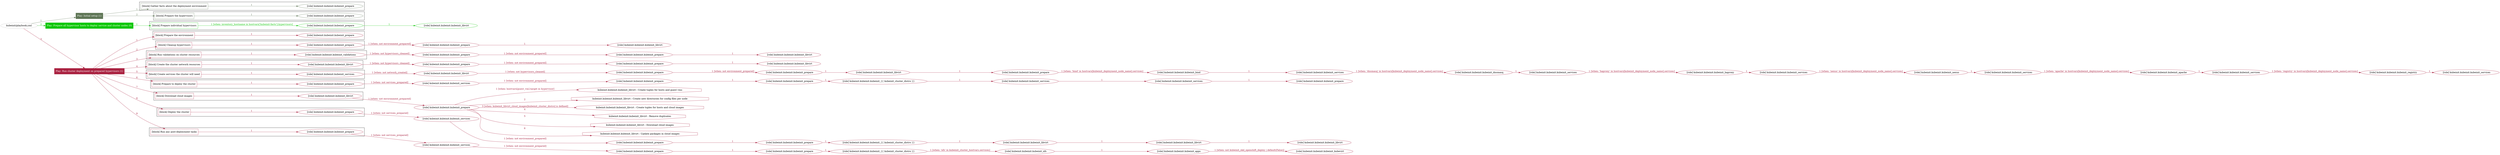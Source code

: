 digraph {
	graph [concentrate=true ordering=in rankdir=LR ratio=fill]
	edge [esep=5 sep=10]
	"kubeinit/playbook.yml" [id=root_node style=dotted]
	play_59057ebf [label="Play: Initial setup (1)" color="#5f7656" fontcolor="#ffffff" id=play_59057ebf shape=box style=filled tooltip=localhost]
	"kubeinit/playbook.yml" -> play_59057ebf [label="1 " color="#5f7656" fontcolor="#5f7656" id=edge_b4f85ab1 labeltooltip="1 " tooltip="1 "]
	subgraph "kubeinit.kubeinit.kubeinit_prepare" {
		role_c3fdfe55 [label="[role] kubeinit.kubeinit.kubeinit_prepare" color="#5f7656" id=role_c3fdfe55 tooltip="kubeinit.kubeinit.kubeinit_prepare"]
	}
	subgraph "kubeinit.kubeinit.kubeinit_prepare" {
		role_98cf28a0 [label="[role] kubeinit.kubeinit.kubeinit_prepare" color="#5f7656" id=role_98cf28a0 tooltip="kubeinit.kubeinit.kubeinit_prepare"]
	}
	subgraph "Play: Initial setup (1)" {
		play_59057ebf -> block_d21e2be9 [label=1 color="#5f7656" fontcolor="#5f7656" id=edge_a2351e40 labeltooltip=1 tooltip=1]
		subgraph cluster_block_d21e2be9 {
			block_d21e2be9 [label="[block] Gather facts about the deployment environment" color="#5f7656" id=block_d21e2be9 labeltooltip="Gather facts about the deployment environment" shape=box tooltip="Gather facts about the deployment environment"]
			block_d21e2be9 -> role_c3fdfe55 [label="1 " color="#5f7656" fontcolor="#5f7656" id=edge_4bd26a23 labeltooltip="1 " tooltip="1 "]
		}
		play_59057ebf -> block_002cd823 [label=2 color="#5f7656" fontcolor="#5f7656" id=edge_492abda7 labeltooltip=2 tooltip=2]
		subgraph cluster_block_002cd823 {
			block_002cd823 [label="[block] Prepare the hypervisors" color="#5f7656" id=block_002cd823 labeltooltip="Prepare the hypervisors" shape=box tooltip="Prepare the hypervisors"]
			block_002cd823 -> role_98cf28a0 [label="1 " color="#5f7656" fontcolor="#5f7656" id=edge_f8559cd3 labeltooltip="1 " tooltip="1 "]
		}
	}
	play_456656ed [label="Play: Prepare all hypervisor hosts to deploy service and cluster nodes (0)" color="#0cc705" fontcolor="#ffffff" id=play_456656ed shape=box style=filled tooltip="Play: Prepare all hypervisor hosts to deploy service and cluster nodes (0)"]
	"kubeinit/playbook.yml" -> play_456656ed [label="2 " color="#0cc705" fontcolor="#0cc705" id=edge_4c6297e8 labeltooltip="2 " tooltip="2 "]
	subgraph "kubeinit.kubeinit.kubeinit_libvirt" {
		role_98e31e5a [label="[role] kubeinit.kubeinit.kubeinit_libvirt" color="#0cc705" id=role_98e31e5a tooltip="kubeinit.kubeinit.kubeinit_libvirt"]
	}
	subgraph "kubeinit.kubeinit.kubeinit_prepare" {
		role_e48abd2e [label="[role] kubeinit.kubeinit.kubeinit_prepare" color="#0cc705" id=role_e48abd2e tooltip="kubeinit.kubeinit.kubeinit_prepare"]
		role_e48abd2e -> role_98e31e5a [label="1 " color="#0cc705" fontcolor="#0cc705" id=edge_72661e7b labeltooltip="1 " tooltip="1 "]
	}
	subgraph "Play: Prepare all hypervisor hosts to deploy service and cluster nodes (0)" {
		play_456656ed -> block_7e531897 [label=1 color="#0cc705" fontcolor="#0cc705" id=edge_dd99108b labeltooltip=1 tooltip=1]
		subgraph cluster_block_7e531897 {
			block_7e531897 [label="[block] Prepare individual hypervisors" color="#0cc705" id=block_7e531897 labeltooltip="Prepare individual hypervisors" shape=box tooltip="Prepare individual hypervisors"]
			block_7e531897 -> role_e48abd2e [label="1 [when: inventory_hostname in hostvars['kubeinit-facts'].hypervisors]" color="#0cc705" fontcolor="#0cc705" id=edge_e0591c2c labeltooltip="1 [when: inventory_hostname in hostvars['kubeinit-facts'].hypervisors]" tooltip="1 [when: inventory_hostname in hostvars['kubeinit-facts'].hypervisors]"]
		}
	}
	play_e45eb6c3 [label="Play: Run cluster deployment on prepared hypervisors (1)" color="#aa2241" fontcolor="#ffffff" id=play_e45eb6c3 shape=box style=filled tooltip=localhost]
	"kubeinit/playbook.yml" -> play_e45eb6c3 [label="3 " color="#aa2241" fontcolor="#aa2241" id=edge_5399330f labeltooltip="3 " tooltip="3 "]
	subgraph "kubeinit.kubeinit.kubeinit_prepare" {
		role_03c68fd7 [label="[role] kubeinit.kubeinit.kubeinit_prepare" color="#aa2241" id=role_03c68fd7 tooltip="kubeinit.kubeinit.kubeinit_prepare"]
	}
	subgraph "kubeinit.kubeinit.kubeinit_libvirt" {
		role_e5306390 [label="[role] kubeinit.kubeinit.kubeinit_libvirt" color="#aa2241" id=role_e5306390 tooltip="kubeinit.kubeinit.kubeinit_libvirt"]
	}
	subgraph "kubeinit.kubeinit.kubeinit_prepare" {
		role_0408d9f1 [label="[role] kubeinit.kubeinit.kubeinit_prepare" color="#aa2241" id=role_0408d9f1 tooltip="kubeinit.kubeinit.kubeinit_prepare"]
		role_0408d9f1 -> role_e5306390 [label="1 " color="#aa2241" fontcolor="#aa2241" id=edge_27c0e474 labeltooltip="1 " tooltip="1 "]
	}
	subgraph "kubeinit.kubeinit.kubeinit_prepare" {
		role_66bfd951 [label="[role] kubeinit.kubeinit.kubeinit_prepare" color="#aa2241" id=role_66bfd951 tooltip="kubeinit.kubeinit.kubeinit_prepare"]
		role_66bfd951 -> role_0408d9f1 [label="1 [when: not environment_prepared]" color="#aa2241" fontcolor="#aa2241" id=edge_8a96b5c4 labeltooltip="1 [when: not environment_prepared]" tooltip="1 [when: not environment_prepared]"]
	}
	subgraph "kubeinit.kubeinit.kubeinit_libvirt" {
		role_06d14d49 [label="[role] kubeinit.kubeinit.kubeinit_libvirt" color="#aa2241" id=role_06d14d49 tooltip="kubeinit.kubeinit.kubeinit_libvirt"]
	}
	subgraph "kubeinit.kubeinit.kubeinit_prepare" {
		role_038f5892 [label="[role] kubeinit.kubeinit.kubeinit_prepare" color="#aa2241" id=role_038f5892 tooltip="kubeinit.kubeinit.kubeinit_prepare"]
		role_038f5892 -> role_06d14d49 [label="1 " color="#aa2241" fontcolor="#aa2241" id=edge_0caf6c2c labeltooltip="1 " tooltip="1 "]
	}
	subgraph "kubeinit.kubeinit.kubeinit_prepare" {
		role_932740f6 [label="[role] kubeinit.kubeinit.kubeinit_prepare" color="#aa2241" id=role_932740f6 tooltip="kubeinit.kubeinit.kubeinit_prepare"]
		role_932740f6 -> role_038f5892 [label="1 [when: not environment_prepared]" color="#aa2241" fontcolor="#aa2241" id=edge_e3d33d8d labeltooltip="1 [when: not environment_prepared]" tooltip="1 [when: not environment_prepared]"]
	}
	subgraph "kubeinit.kubeinit.kubeinit_validations" {
		role_cd71f0db [label="[role] kubeinit.kubeinit.kubeinit_validations" color="#aa2241" id=role_cd71f0db tooltip="kubeinit.kubeinit.kubeinit_validations"]
		role_cd71f0db -> role_932740f6 [label="1 [when: not hypervisors_cleaned]" color="#aa2241" fontcolor="#aa2241" id=edge_715cf6b7 labeltooltip="1 [when: not hypervisors_cleaned]" tooltip="1 [when: not hypervisors_cleaned]"]
	}
	subgraph "kubeinit.kubeinit.kubeinit_libvirt" {
		role_8efd08b0 [label="[role] kubeinit.kubeinit.kubeinit_libvirt" color="#aa2241" id=role_8efd08b0 tooltip="kubeinit.kubeinit.kubeinit_libvirt"]
	}
	subgraph "kubeinit.kubeinit.kubeinit_prepare" {
		role_a42570db [label="[role] kubeinit.kubeinit.kubeinit_prepare" color="#aa2241" id=role_a42570db tooltip="kubeinit.kubeinit.kubeinit_prepare"]
		role_a42570db -> role_8efd08b0 [label="1 " color="#aa2241" fontcolor="#aa2241" id=edge_748cdadd labeltooltip="1 " tooltip="1 "]
	}
	subgraph "kubeinit.kubeinit.kubeinit_prepare" {
		role_6ae17876 [label="[role] kubeinit.kubeinit.kubeinit_prepare" color="#aa2241" id=role_6ae17876 tooltip="kubeinit.kubeinit.kubeinit_prepare"]
		role_6ae17876 -> role_a42570db [label="1 [when: not environment_prepared]" color="#aa2241" fontcolor="#aa2241" id=edge_18194d9e labeltooltip="1 [when: not environment_prepared]" tooltip="1 [when: not environment_prepared]"]
	}
	subgraph "kubeinit.kubeinit.kubeinit_libvirt" {
		role_8176621a [label="[role] kubeinit.kubeinit.kubeinit_libvirt" color="#aa2241" id=role_8176621a tooltip="kubeinit.kubeinit.kubeinit_libvirt"]
		role_8176621a -> role_6ae17876 [label="1 [when: not hypervisors_cleaned]" color="#aa2241" fontcolor="#aa2241" id=edge_4f2de981 labeltooltip="1 [when: not hypervisors_cleaned]" tooltip="1 [when: not hypervisors_cleaned]"]
	}
	subgraph "kubeinit.kubeinit.kubeinit_services" {
		role_6b28eb60 [label="[role] kubeinit.kubeinit.kubeinit_services" color="#aa2241" id=role_6b28eb60 tooltip="kubeinit.kubeinit.kubeinit_services"]
	}
	subgraph "kubeinit.kubeinit.kubeinit_registry" {
		role_cbe81c1c [label="[role] kubeinit.kubeinit.kubeinit_registry" color="#aa2241" id=role_cbe81c1c tooltip="kubeinit.kubeinit.kubeinit_registry"]
		role_cbe81c1c -> role_6b28eb60 [label="1 " color="#aa2241" fontcolor="#aa2241" id=edge_b68e8360 labeltooltip="1 " tooltip="1 "]
	}
	subgraph "kubeinit.kubeinit.kubeinit_services" {
		role_7f561c7d [label="[role] kubeinit.kubeinit.kubeinit_services" color="#aa2241" id=role_7f561c7d tooltip="kubeinit.kubeinit.kubeinit_services"]
		role_7f561c7d -> role_cbe81c1c [label="1 [when: 'registry' in hostvars[kubeinit_deployment_node_name].services]" color="#aa2241" fontcolor="#aa2241" id=edge_19ab8bf0 labeltooltip="1 [when: 'registry' in hostvars[kubeinit_deployment_node_name].services]" tooltip="1 [when: 'registry' in hostvars[kubeinit_deployment_node_name].services]"]
	}
	subgraph "kubeinit.kubeinit.kubeinit_apache" {
		role_f188bdea [label="[role] kubeinit.kubeinit.kubeinit_apache" color="#aa2241" id=role_f188bdea tooltip="kubeinit.kubeinit.kubeinit_apache"]
		role_f188bdea -> role_7f561c7d [label="1 " color="#aa2241" fontcolor="#aa2241" id=edge_c471fcef labeltooltip="1 " tooltip="1 "]
	}
	subgraph "kubeinit.kubeinit.kubeinit_services" {
		role_fcee69a3 [label="[role] kubeinit.kubeinit.kubeinit_services" color="#aa2241" id=role_fcee69a3 tooltip="kubeinit.kubeinit.kubeinit_services"]
		role_fcee69a3 -> role_f188bdea [label="1 [when: 'apache' in hostvars[kubeinit_deployment_node_name].services]" color="#aa2241" fontcolor="#aa2241" id=edge_4df0289f labeltooltip="1 [when: 'apache' in hostvars[kubeinit_deployment_node_name].services]" tooltip="1 [when: 'apache' in hostvars[kubeinit_deployment_node_name].services]"]
	}
	subgraph "kubeinit.kubeinit.kubeinit_nexus" {
		role_9509dc6f [label="[role] kubeinit.kubeinit.kubeinit_nexus" color="#aa2241" id=role_9509dc6f tooltip="kubeinit.kubeinit.kubeinit_nexus"]
		role_9509dc6f -> role_fcee69a3 [label="1 " color="#aa2241" fontcolor="#aa2241" id=edge_798c8211 labeltooltip="1 " tooltip="1 "]
	}
	subgraph "kubeinit.kubeinit.kubeinit_services" {
		role_c7b17100 [label="[role] kubeinit.kubeinit.kubeinit_services" color="#aa2241" id=role_c7b17100 tooltip="kubeinit.kubeinit.kubeinit_services"]
		role_c7b17100 -> role_9509dc6f [label="1 [when: 'nexus' in hostvars[kubeinit_deployment_node_name].services]" color="#aa2241" fontcolor="#aa2241" id=edge_0faa8902 labeltooltip="1 [when: 'nexus' in hostvars[kubeinit_deployment_node_name].services]" tooltip="1 [when: 'nexus' in hostvars[kubeinit_deployment_node_name].services]"]
	}
	subgraph "kubeinit.kubeinit.kubeinit_haproxy" {
		role_7b0e496d [label="[role] kubeinit.kubeinit.kubeinit_haproxy" color="#aa2241" id=role_7b0e496d tooltip="kubeinit.kubeinit.kubeinit_haproxy"]
		role_7b0e496d -> role_c7b17100 [label="1 " color="#aa2241" fontcolor="#aa2241" id=edge_336b9db6 labeltooltip="1 " tooltip="1 "]
	}
	subgraph "kubeinit.kubeinit.kubeinit_services" {
		role_1f419dfa [label="[role] kubeinit.kubeinit.kubeinit_services" color="#aa2241" id=role_1f419dfa tooltip="kubeinit.kubeinit.kubeinit_services"]
		role_1f419dfa -> role_7b0e496d [label="1 [when: 'haproxy' in hostvars[kubeinit_deployment_node_name].services]" color="#aa2241" fontcolor="#aa2241" id=edge_880efa86 labeltooltip="1 [when: 'haproxy' in hostvars[kubeinit_deployment_node_name].services]" tooltip="1 [when: 'haproxy' in hostvars[kubeinit_deployment_node_name].services]"]
	}
	subgraph "kubeinit.kubeinit.kubeinit_dnsmasq" {
		role_5be1513e [label="[role] kubeinit.kubeinit.kubeinit_dnsmasq" color="#aa2241" id=role_5be1513e tooltip="kubeinit.kubeinit.kubeinit_dnsmasq"]
		role_5be1513e -> role_1f419dfa [label="1 " color="#aa2241" fontcolor="#aa2241" id=edge_bba7841f labeltooltip="1 " tooltip="1 "]
	}
	subgraph "kubeinit.kubeinit.kubeinit_services" {
		role_543d1b2b [label="[role] kubeinit.kubeinit.kubeinit_services" color="#aa2241" id=role_543d1b2b tooltip="kubeinit.kubeinit.kubeinit_services"]
		role_543d1b2b -> role_5be1513e [label="1 [when: 'dnsmasq' in hostvars[kubeinit_deployment_node_name].services]" color="#aa2241" fontcolor="#aa2241" id=edge_6bde031a labeltooltip="1 [when: 'dnsmasq' in hostvars[kubeinit_deployment_node_name].services]" tooltip="1 [when: 'dnsmasq' in hostvars[kubeinit_deployment_node_name].services]"]
	}
	subgraph "kubeinit.kubeinit.kubeinit_bind" {
		role_a00d292d [label="[role] kubeinit.kubeinit.kubeinit_bind" color="#aa2241" id=role_a00d292d tooltip="kubeinit.kubeinit.kubeinit_bind"]
		role_a00d292d -> role_543d1b2b [label="1 " color="#aa2241" fontcolor="#aa2241" id=edge_dba18ef1 labeltooltip="1 " tooltip="1 "]
	}
	subgraph "kubeinit.kubeinit.kubeinit_prepare" {
		role_aa0f59a5 [label="[role] kubeinit.kubeinit.kubeinit_prepare" color="#aa2241" id=role_aa0f59a5 tooltip="kubeinit.kubeinit.kubeinit_prepare"]
		role_aa0f59a5 -> role_a00d292d [label="1 [when: 'bind' in hostvars[kubeinit_deployment_node_name].services]" color="#aa2241" fontcolor="#aa2241" id=edge_7ac43094 labeltooltip="1 [when: 'bind' in hostvars[kubeinit_deployment_node_name].services]" tooltip="1 [when: 'bind' in hostvars[kubeinit_deployment_node_name].services]"]
	}
	subgraph "kubeinit.kubeinit.kubeinit_libvirt" {
		role_6bec2ab8 [label="[role] kubeinit.kubeinit.kubeinit_libvirt" color="#aa2241" id=role_6bec2ab8 tooltip="kubeinit.kubeinit.kubeinit_libvirt"]
		role_6bec2ab8 -> role_aa0f59a5 [label="1 " color="#aa2241" fontcolor="#aa2241" id=edge_ae81647b labeltooltip="1 " tooltip="1 "]
	}
	subgraph "kubeinit.kubeinit.kubeinit_prepare" {
		role_59fb8e4d [label="[role] kubeinit.kubeinit.kubeinit_prepare" color="#aa2241" id=role_59fb8e4d tooltip="kubeinit.kubeinit.kubeinit_prepare"]
		role_59fb8e4d -> role_6bec2ab8 [label="1 " color="#aa2241" fontcolor="#aa2241" id=edge_daa6fa08 labeltooltip="1 " tooltip="1 "]
	}
	subgraph "kubeinit.kubeinit.kubeinit_prepare" {
		role_1170e7a6 [label="[role] kubeinit.kubeinit.kubeinit_prepare" color="#aa2241" id=role_1170e7a6 tooltip="kubeinit.kubeinit.kubeinit_prepare"]
		role_1170e7a6 -> role_59fb8e4d [label="1 [when: not environment_prepared]" color="#aa2241" fontcolor="#aa2241" id=edge_be017629 labeltooltip="1 [when: not environment_prepared]" tooltip="1 [when: not environment_prepared]"]
	}
	subgraph "kubeinit.kubeinit.kubeinit_libvirt" {
		role_5e504166 [label="[role] kubeinit.kubeinit.kubeinit_libvirt" color="#aa2241" id=role_5e504166 tooltip="kubeinit.kubeinit.kubeinit_libvirt"]
		role_5e504166 -> role_1170e7a6 [label="1 [when: not hypervisors_cleaned]" color="#aa2241" fontcolor="#aa2241" id=edge_ce67bf8a labeltooltip="1 [when: not hypervisors_cleaned]" tooltip="1 [when: not hypervisors_cleaned]"]
	}
	subgraph "kubeinit.kubeinit.kubeinit_services" {
		role_82d21343 [label="[role] kubeinit.kubeinit.kubeinit_services" color="#aa2241" id=role_82d21343 tooltip="kubeinit.kubeinit.kubeinit_services"]
		role_82d21343 -> role_5e504166 [label="1 [when: not network_created]" color="#aa2241" fontcolor="#aa2241" id=edge_804f7d59 labeltooltip="1 [when: not network_created]" tooltip="1 [when: not network_created]"]
	}
	subgraph "kubeinit.kubeinit.kubeinit_prepare" {
		role_4d19d968 [label="[role] kubeinit.kubeinit.kubeinit_prepare" color="#aa2241" id=role_4d19d968 tooltip="kubeinit.kubeinit.kubeinit_prepare"]
	}
	subgraph "kubeinit.kubeinit.kubeinit_services" {
		role_8d14a7c8 [label="[role] kubeinit.kubeinit.kubeinit_services" color="#aa2241" id=role_8d14a7c8 tooltip="kubeinit.kubeinit.kubeinit_services"]
		role_8d14a7c8 -> role_4d19d968 [label="1 " color="#aa2241" fontcolor="#aa2241" id=edge_0b018461 labeltooltip="1 " tooltip="1 "]
	}
	subgraph "kubeinit.kubeinit.kubeinit_services" {
		role_843eefb8 [label="[role] kubeinit.kubeinit.kubeinit_services" color="#aa2241" id=role_843eefb8 tooltip="kubeinit.kubeinit.kubeinit_services"]
		role_843eefb8 -> role_8d14a7c8 [label="1 " color="#aa2241" fontcolor="#aa2241" id=edge_a03e50b0 labeltooltip="1 " tooltip="1 "]
	}
	subgraph "kubeinit.kubeinit.kubeinit_{{ kubeinit_cluster_distro }}" {
		role_0a2901c6 [label="[role] kubeinit.kubeinit.kubeinit_{{ kubeinit_cluster_distro }}" color="#aa2241" id=role_0a2901c6 tooltip="kubeinit.kubeinit.kubeinit_{{ kubeinit_cluster_distro }}"]
		role_0a2901c6 -> role_843eefb8 [label="1 " color="#aa2241" fontcolor="#aa2241" id=edge_2750c214 labeltooltip="1 " tooltip="1 "]
	}
	subgraph "kubeinit.kubeinit.kubeinit_prepare" {
		role_dcfb0a10 [label="[role] kubeinit.kubeinit.kubeinit_prepare" color="#aa2241" id=role_dcfb0a10 tooltip="kubeinit.kubeinit.kubeinit_prepare"]
		role_dcfb0a10 -> role_0a2901c6 [label="1 " color="#aa2241" fontcolor="#aa2241" id=edge_33b73495 labeltooltip="1 " tooltip="1 "]
	}
	subgraph "kubeinit.kubeinit.kubeinit_prepare" {
		role_ba24f861 [label="[role] kubeinit.kubeinit.kubeinit_prepare" color="#aa2241" id=role_ba24f861 tooltip="kubeinit.kubeinit.kubeinit_prepare"]
		role_ba24f861 -> role_dcfb0a10 [label="1 " color="#aa2241" fontcolor="#aa2241" id=edge_96b0554d labeltooltip="1 " tooltip="1 "]
	}
	subgraph "kubeinit.kubeinit.kubeinit_services" {
		role_f87995e7 [label="[role] kubeinit.kubeinit.kubeinit_services" color="#aa2241" id=role_f87995e7 tooltip="kubeinit.kubeinit.kubeinit_services"]
		role_f87995e7 -> role_ba24f861 [label="1 [when: not environment_prepared]" color="#aa2241" fontcolor="#aa2241" id=edge_959eb448 labeltooltip="1 [when: not environment_prepared]" tooltip="1 [when: not environment_prepared]"]
	}
	subgraph "kubeinit.kubeinit.kubeinit_prepare" {
		role_39016b5e [label="[role] kubeinit.kubeinit.kubeinit_prepare" color="#aa2241" id=role_39016b5e tooltip="kubeinit.kubeinit.kubeinit_prepare"]
		role_39016b5e -> role_f87995e7 [label="1 [when: not services_prepared]" color="#aa2241" fontcolor="#aa2241" id=edge_582406c5 labeltooltip="1 [when: not services_prepared]" tooltip="1 [when: not services_prepared]"]
	}
	subgraph "kubeinit.kubeinit.kubeinit_prepare" {
		role_e43fa9a7 [label="[role] kubeinit.kubeinit.kubeinit_prepare" color="#aa2241" id=role_e43fa9a7 tooltip="kubeinit.kubeinit.kubeinit_prepare"]
		task_92155b6e [label="kubeinit.kubeinit.kubeinit_libvirt : Create tuples for hosts and guest vms" color="#aa2241" id=task_92155b6e shape=octagon tooltip="kubeinit.kubeinit.kubeinit_libvirt : Create tuples for hosts and guest vms"]
		role_e43fa9a7 -> task_92155b6e [label="1 [when: hostvars[guest_vm].target in hypervisor]" color="#aa2241" fontcolor="#aa2241" id=edge_3d565193 labeltooltip="1 [when: hostvars[guest_vm].target in hypervisor]" tooltip="1 [when: hostvars[guest_vm].target in hypervisor]"]
		task_4b0a70a5 [label="kubeinit.kubeinit.kubeinit_libvirt : Create new directories for config files per node" color="#aa2241" id=task_4b0a70a5 shape=octagon tooltip="kubeinit.kubeinit.kubeinit_libvirt : Create new directories for config files per node"]
		role_e43fa9a7 -> task_4b0a70a5 [label="2 " color="#aa2241" fontcolor="#aa2241" id=edge_95f427c2 labeltooltip="2 " tooltip="2 "]
		task_25b871ba [label="kubeinit.kubeinit.kubeinit_libvirt : Create tuples for hosts and cloud images" color="#aa2241" id=task_25b871ba shape=octagon tooltip="kubeinit.kubeinit.kubeinit_libvirt : Create tuples for hosts and cloud images"]
		role_e43fa9a7 -> task_25b871ba [label="3 [when: kubeinit_libvirt_cloud_images[kubeinit_cluster_distro] is defined]" color="#aa2241" fontcolor="#aa2241" id=edge_47afc0ae labeltooltip="3 [when: kubeinit_libvirt_cloud_images[kubeinit_cluster_distro] is defined]" tooltip="3 [when: kubeinit_libvirt_cloud_images[kubeinit_cluster_distro] is defined]"]
		task_1825fc25 [label="kubeinit.kubeinit.kubeinit_libvirt : Remove duplicates" color="#aa2241" id=task_1825fc25 shape=octagon tooltip="kubeinit.kubeinit.kubeinit_libvirt : Remove duplicates"]
		role_e43fa9a7 -> task_1825fc25 [label="4 " color="#aa2241" fontcolor="#aa2241" id=edge_31b33158 labeltooltip="4 " tooltip="4 "]
		task_20e4c8ac [label="kubeinit.kubeinit.kubeinit_libvirt : Download cloud images" color="#aa2241" id=task_20e4c8ac shape=octagon tooltip="kubeinit.kubeinit.kubeinit_libvirt : Download cloud images"]
		role_e43fa9a7 -> task_20e4c8ac [label="5 " color="#aa2241" fontcolor="#aa2241" id=edge_c7b3e81a labeltooltip="5 " tooltip="5 "]
		task_813c07cf [label="kubeinit.kubeinit.kubeinit_libvirt : Update packages in cloud images" color="#aa2241" id=task_813c07cf shape=octagon tooltip="kubeinit.kubeinit.kubeinit_libvirt : Update packages in cloud images"]
		role_e43fa9a7 -> task_813c07cf [label="6 " color="#aa2241" fontcolor="#aa2241" id=edge_9e3dec17 labeltooltip="6 " tooltip="6 "]
	}
	subgraph "kubeinit.kubeinit.kubeinit_libvirt" {
		role_8cd53f17 [label="[role] kubeinit.kubeinit.kubeinit_libvirt" color="#aa2241" id=role_8cd53f17 tooltip="kubeinit.kubeinit.kubeinit_libvirt"]
		role_8cd53f17 -> role_e43fa9a7 [label="1 [when: not environment_prepared]" color="#aa2241" fontcolor="#aa2241" id=edge_c69f0f6b labeltooltip="1 [when: not environment_prepared]" tooltip="1 [when: not environment_prepared]"]
	}
	subgraph "kubeinit.kubeinit.kubeinit_libvirt" {
		role_13880b3e [label="[role] kubeinit.kubeinit.kubeinit_libvirt" color="#aa2241" id=role_13880b3e tooltip="kubeinit.kubeinit.kubeinit_libvirt"]
	}
	subgraph "kubeinit.kubeinit.kubeinit_libvirt" {
		role_09c8d901 [label="[role] kubeinit.kubeinit.kubeinit_libvirt" color="#aa2241" id=role_09c8d901 tooltip="kubeinit.kubeinit.kubeinit_libvirt"]
		role_09c8d901 -> role_13880b3e [label="1 " color="#aa2241" fontcolor="#aa2241" id=edge_cf3f1c4e labeltooltip="1 " tooltip="1 "]
	}
	subgraph "kubeinit.kubeinit.kubeinit_libvirt" {
		role_a6e6b74c [label="[role] kubeinit.kubeinit.kubeinit_libvirt" color="#aa2241" id=role_a6e6b74c tooltip="kubeinit.kubeinit.kubeinit_libvirt"]
		role_a6e6b74c -> role_09c8d901 [label="1 " color="#aa2241" fontcolor="#aa2241" id=edge_37776a3b labeltooltip="1 " tooltip="1 "]
	}
	subgraph "kubeinit.kubeinit.kubeinit_{{ kubeinit_cluster_distro }}" {
		role_198072b2 [label="[role] kubeinit.kubeinit.kubeinit_{{ kubeinit_cluster_distro }}" color="#aa2241" id=role_198072b2 tooltip="kubeinit.kubeinit.kubeinit_{{ kubeinit_cluster_distro }}"]
		role_198072b2 -> role_a6e6b74c [label="1 " color="#aa2241" fontcolor="#aa2241" id=edge_d0b4e63c labeltooltip="1 " tooltip="1 "]
	}
	subgraph "kubeinit.kubeinit.kubeinit_prepare" {
		role_d75505bf [label="[role] kubeinit.kubeinit.kubeinit_prepare" color="#aa2241" id=role_d75505bf tooltip="kubeinit.kubeinit.kubeinit_prepare"]
		role_d75505bf -> role_198072b2 [label="1 " color="#aa2241" fontcolor="#aa2241" id=edge_651aeb8c labeltooltip="1 " tooltip="1 "]
	}
	subgraph "kubeinit.kubeinit.kubeinit_prepare" {
		role_bee16061 [label="[role] kubeinit.kubeinit.kubeinit_prepare" color="#aa2241" id=role_bee16061 tooltip="kubeinit.kubeinit.kubeinit_prepare"]
		role_bee16061 -> role_d75505bf [label="1 " color="#aa2241" fontcolor="#aa2241" id=edge_d289874f labeltooltip="1 " tooltip="1 "]
	}
	subgraph "kubeinit.kubeinit.kubeinit_services" {
		role_7acbc6e3 [label="[role] kubeinit.kubeinit.kubeinit_services" color="#aa2241" id=role_7acbc6e3 tooltip="kubeinit.kubeinit.kubeinit_services"]
		role_7acbc6e3 -> role_bee16061 [label="1 [when: not environment_prepared]" color="#aa2241" fontcolor="#aa2241" id=edge_44d32f72 labeltooltip="1 [when: not environment_prepared]" tooltip="1 [when: not environment_prepared]"]
	}
	subgraph "kubeinit.kubeinit.kubeinit_prepare" {
		role_4a296474 [label="[role] kubeinit.kubeinit.kubeinit_prepare" color="#aa2241" id=role_4a296474 tooltip="kubeinit.kubeinit.kubeinit_prepare"]
		role_4a296474 -> role_7acbc6e3 [label="1 [when: not services_prepared]" color="#aa2241" fontcolor="#aa2241" id=edge_b23710df labeltooltip="1 [when: not services_prepared]" tooltip="1 [when: not services_prepared]"]
	}
	subgraph "kubeinit.kubeinit.kubeinit_kubevirt" {
		role_6cf9351a [label="[role] kubeinit.kubeinit.kubeinit_kubevirt" color="#aa2241" id=role_6cf9351a tooltip="kubeinit.kubeinit.kubeinit_kubevirt"]
	}
	subgraph "kubeinit.kubeinit.kubeinit_apps" {
		role_6d02a843 [label="[role] kubeinit.kubeinit.kubeinit_apps" color="#aa2241" id=role_6d02a843 tooltip="kubeinit.kubeinit.kubeinit_apps"]
		role_6d02a843 -> role_6cf9351a [label="1 [when: not kubeinit_okd_openshift_deploy | default(False)]" color="#aa2241" fontcolor="#aa2241" id=edge_ac7c9d53 labeltooltip="1 [when: not kubeinit_okd_openshift_deploy | default(False)]" tooltip="1 [when: not kubeinit_okd_openshift_deploy | default(False)]"]
	}
	subgraph "kubeinit.kubeinit.kubeinit_nfs" {
		role_0d731d74 [label="[role] kubeinit.kubeinit.kubeinit_nfs" color="#aa2241" id=role_0d731d74 tooltip="kubeinit.kubeinit.kubeinit_nfs"]
		role_0d731d74 -> role_6d02a843 [label="1 " color="#aa2241" fontcolor="#aa2241" id=edge_dfcbe4fa labeltooltip="1 " tooltip="1 "]
	}
	subgraph "kubeinit.kubeinit.kubeinit_{{ kubeinit_cluster_distro }}" {
		role_372fecb9 [label="[role] kubeinit.kubeinit.kubeinit_{{ kubeinit_cluster_distro }}" color="#aa2241" id=role_372fecb9 tooltip="kubeinit.kubeinit.kubeinit_{{ kubeinit_cluster_distro }}"]
		role_372fecb9 -> role_0d731d74 [label="1 [when: 'nfs' in kubeinit_cluster_hostvars.services]" color="#aa2241" fontcolor="#aa2241" id=edge_bdc763f6 labeltooltip="1 [when: 'nfs' in kubeinit_cluster_hostvars.services]" tooltip="1 [when: 'nfs' in kubeinit_cluster_hostvars.services]"]
	}
	subgraph "kubeinit.kubeinit.kubeinit_prepare" {
		role_a37faeec [label="[role] kubeinit.kubeinit.kubeinit_prepare" color="#aa2241" id=role_a37faeec tooltip="kubeinit.kubeinit.kubeinit_prepare"]
		role_a37faeec -> role_372fecb9 [label="1 " color="#aa2241" fontcolor="#aa2241" id=edge_762ff013 labeltooltip="1 " tooltip="1 "]
	}
	subgraph "kubeinit.kubeinit.kubeinit_prepare" {
		role_5f80edf2 [label="[role] kubeinit.kubeinit.kubeinit_prepare" color="#aa2241" id=role_5f80edf2 tooltip="kubeinit.kubeinit.kubeinit_prepare"]
		role_5f80edf2 -> role_a37faeec [label="1 " color="#aa2241" fontcolor="#aa2241" id=edge_6617dd3a labeltooltip="1 " tooltip="1 "]
	}
	subgraph "kubeinit.kubeinit.kubeinit_services" {
		role_58cde7bb [label="[role] kubeinit.kubeinit.kubeinit_services" color="#aa2241" id=role_58cde7bb tooltip="kubeinit.kubeinit.kubeinit_services"]
		role_58cde7bb -> role_5f80edf2 [label="1 [when: not environment_prepared]" color="#aa2241" fontcolor="#aa2241" id=edge_3c62865c labeltooltip="1 [when: not environment_prepared]" tooltip="1 [when: not environment_prepared]"]
	}
	subgraph "kubeinit.kubeinit.kubeinit_prepare" {
		role_ed8c2400 [label="[role] kubeinit.kubeinit.kubeinit_prepare" color="#aa2241" id=role_ed8c2400 tooltip="kubeinit.kubeinit.kubeinit_prepare"]
		role_ed8c2400 -> role_58cde7bb [label="1 [when: not services_prepared]" color="#aa2241" fontcolor="#aa2241" id=edge_66d29c93 labeltooltip="1 [when: not services_prepared]" tooltip="1 [when: not services_prepared]"]
	}
	subgraph "Play: Run cluster deployment on prepared hypervisors (1)" {
		play_e45eb6c3 -> block_9e11f72b [label=1 color="#aa2241" fontcolor="#aa2241" id=edge_d9eae467 labeltooltip=1 tooltip=1]
		subgraph cluster_block_9e11f72b {
			block_9e11f72b [label="[block] Prepare the environment" color="#aa2241" id=block_9e11f72b labeltooltip="Prepare the environment" shape=box tooltip="Prepare the environment"]
			block_9e11f72b -> role_03c68fd7 [label="1 " color="#aa2241" fontcolor="#aa2241" id=edge_05302dc0 labeltooltip="1 " tooltip="1 "]
		}
		play_e45eb6c3 -> block_23dcbb7d [label=2 color="#aa2241" fontcolor="#aa2241" id=edge_e1f7046b labeltooltip=2 tooltip=2]
		subgraph cluster_block_23dcbb7d {
			block_23dcbb7d [label="[block] Cleanup hypervisors" color="#aa2241" id=block_23dcbb7d labeltooltip="Cleanup hypervisors" shape=box tooltip="Cleanup hypervisors"]
			block_23dcbb7d -> role_66bfd951 [label="1 " color="#aa2241" fontcolor="#aa2241" id=edge_3da19a69 labeltooltip="1 " tooltip="1 "]
		}
		play_e45eb6c3 -> block_318a3654 [label=3 color="#aa2241" fontcolor="#aa2241" id=edge_d89ce8a3 labeltooltip=3 tooltip=3]
		subgraph cluster_block_318a3654 {
			block_318a3654 [label="[block] Run validations on cluster resources" color="#aa2241" id=block_318a3654 labeltooltip="Run validations on cluster resources" shape=box tooltip="Run validations on cluster resources"]
			block_318a3654 -> role_cd71f0db [label="1 " color="#aa2241" fontcolor="#aa2241" id=edge_63d7eada labeltooltip="1 " tooltip="1 "]
		}
		play_e45eb6c3 -> block_00f3c09b [label=4 color="#aa2241" fontcolor="#aa2241" id=edge_1675dce6 labeltooltip=4 tooltip=4]
		subgraph cluster_block_00f3c09b {
			block_00f3c09b [label="[block] Create the cluster network resources" color="#aa2241" id=block_00f3c09b labeltooltip="Create the cluster network resources" shape=box tooltip="Create the cluster network resources"]
			block_00f3c09b -> role_8176621a [label="1 " color="#aa2241" fontcolor="#aa2241" id=edge_e8dbfd16 labeltooltip="1 " tooltip="1 "]
		}
		play_e45eb6c3 -> block_c90a0116 [label=5 color="#aa2241" fontcolor="#aa2241" id=edge_5771bf91 labeltooltip=5 tooltip=5]
		subgraph cluster_block_c90a0116 {
			block_c90a0116 [label="[block] Create services the cluster will need" color="#aa2241" id=block_c90a0116 labeltooltip="Create services the cluster will need" shape=box tooltip="Create services the cluster will need"]
			block_c90a0116 -> role_82d21343 [label="1 " color="#aa2241" fontcolor="#aa2241" id=edge_7bb72e76 labeltooltip="1 " tooltip="1 "]
		}
		play_e45eb6c3 -> block_36faac38 [label=6 color="#aa2241" fontcolor="#aa2241" id=edge_2492469f labeltooltip=6 tooltip=6]
		subgraph cluster_block_36faac38 {
			block_36faac38 [label="[block] Prepare to deploy the cluster" color="#aa2241" id=block_36faac38 labeltooltip="Prepare to deploy the cluster" shape=box tooltip="Prepare to deploy the cluster"]
			block_36faac38 -> role_39016b5e [label="1 " color="#aa2241" fontcolor="#aa2241" id=edge_42891ffe labeltooltip="1 " tooltip="1 "]
		}
		play_e45eb6c3 -> block_881a711d [label=7 color="#aa2241" fontcolor="#aa2241" id=edge_38f93b59 labeltooltip=7 tooltip=7]
		subgraph cluster_block_881a711d {
			block_881a711d [label="[block] Download cloud images" color="#aa2241" id=block_881a711d labeltooltip="Download cloud images" shape=box tooltip="Download cloud images"]
			block_881a711d -> role_8cd53f17 [label="1 " color="#aa2241" fontcolor="#aa2241" id=edge_68e2bc0d labeltooltip="1 " tooltip="1 "]
		}
		play_e45eb6c3 -> block_9d2ad387 [label=8 color="#aa2241" fontcolor="#aa2241" id=edge_f4d67333 labeltooltip=8 tooltip=8]
		subgraph cluster_block_9d2ad387 {
			block_9d2ad387 [label="[block] Deploy the cluster" color="#aa2241" id=block_9d2ad387 labeltooltip="Deploy the cluster" shape=box tooltip="Deploy the cluster"]
			block_9d2ad387 -> role_4a296474 [label="1 " color="#aa2241" fontcolor="#aa2241" id=edge_46af8566 labeltooltip="1 " tooltip="1 "]
		}
		play_e45eb6c3 -> block_91cb0c53 [label=9 color="#aa2241" fontcolor="#aa2241" id=edge_e62568e8 labeltooltip=9 tooltip=9]
		subgraph cluster_block_91cb0c53 {
			block_91cb0c53 [label="[block] Run any post-deployment tasks" color="#aa2241" id=block_91cb0c53 labeltooltip="Run any post-deployment tasks" shape=box tooltip="Run any post-deployment tasks"]
			block_91cb0c53 -> role_ed8c2400 [label="1 " color="#aa2241" fontcolor="#aa2241" id=edge_d5dc2bac labeltooltip="1 " tooltip="1 "]
		}
	}
}
